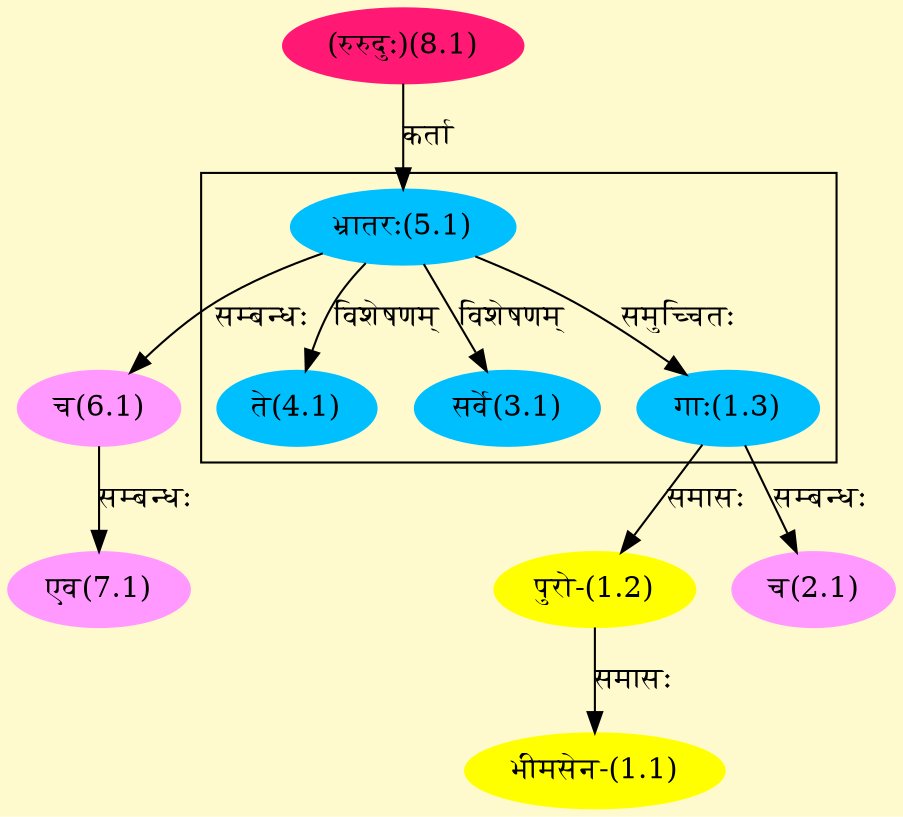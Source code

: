 digraph G{
rankdir=BT;
 compound=true;
 bgcolor="lemonchiffon1";

subgraph cluster_1{
Node1_3 [style=filled, color="#00BFFF" label = "गाः(1.3)"]
Node5_1 [style=filled, color="#00BFFF" label = "भ्रातरः(5.1)"]
Node3_1 [style=filled, color="#00BFFF" label = "सर्वे(3.1)"]
Node4_1 [style=filled, color="#00BFFF" label = "ते(4.1)"]

}
Node1_1 [style=filled, color="#FFFF00" label = "भीमसेन-(1.1)"]
Node1_2 [style=filled, color="#FFFF00" label = "पुरो-(1.2)"]
Node1_3 [style=filled, color="#00BFFF" label = "गाः(1.3)"]
Node2_1 [style=filled, color="#FF99FF" label = "च(2.1)"]
Node5_1 [style=filled, color="#00BFFF" label = "भ्रातरः(5.1)"]
Node8_1 [style=filled, color="#FF1975" label = "(रुरुदुः)(8.1)"]
Node6_1 [style=filled, color="#FF99FF" label = "च(6.1)"]
Node7_1 [style=filled, color="#FF99FF" label = "एव(7.1)"]
/* Start of Relations section */

Node1_1 -> Node1_2 [  label="समासः"  dir="back" ]
Node1_2 -> Node1_3 [  label="समासः"  dir="back" ]
Node1_3 -> Node5_1 [  label="समुच्चितः"  dir="back" ]
Node2_1 -> Node1_3 [  label="सम्बन्धः"  dir="back" ]
Node3_1 -> Node5_1 [  label="विशेषणम्"  dir="back" ]
Node4_1 -> Node5_1 [  label="विशेषणम्"  dir="back" ]
Node5_1 -> Node8_1 [  label="कर्ता"  dir="back" ]
Node6_1 -> Node5_1 [  label="सम्बन्धः"  dir="back" ]
Node7_1 -> Node6_1 [  label="सम्बन्धः"  dir="back" ]
}
